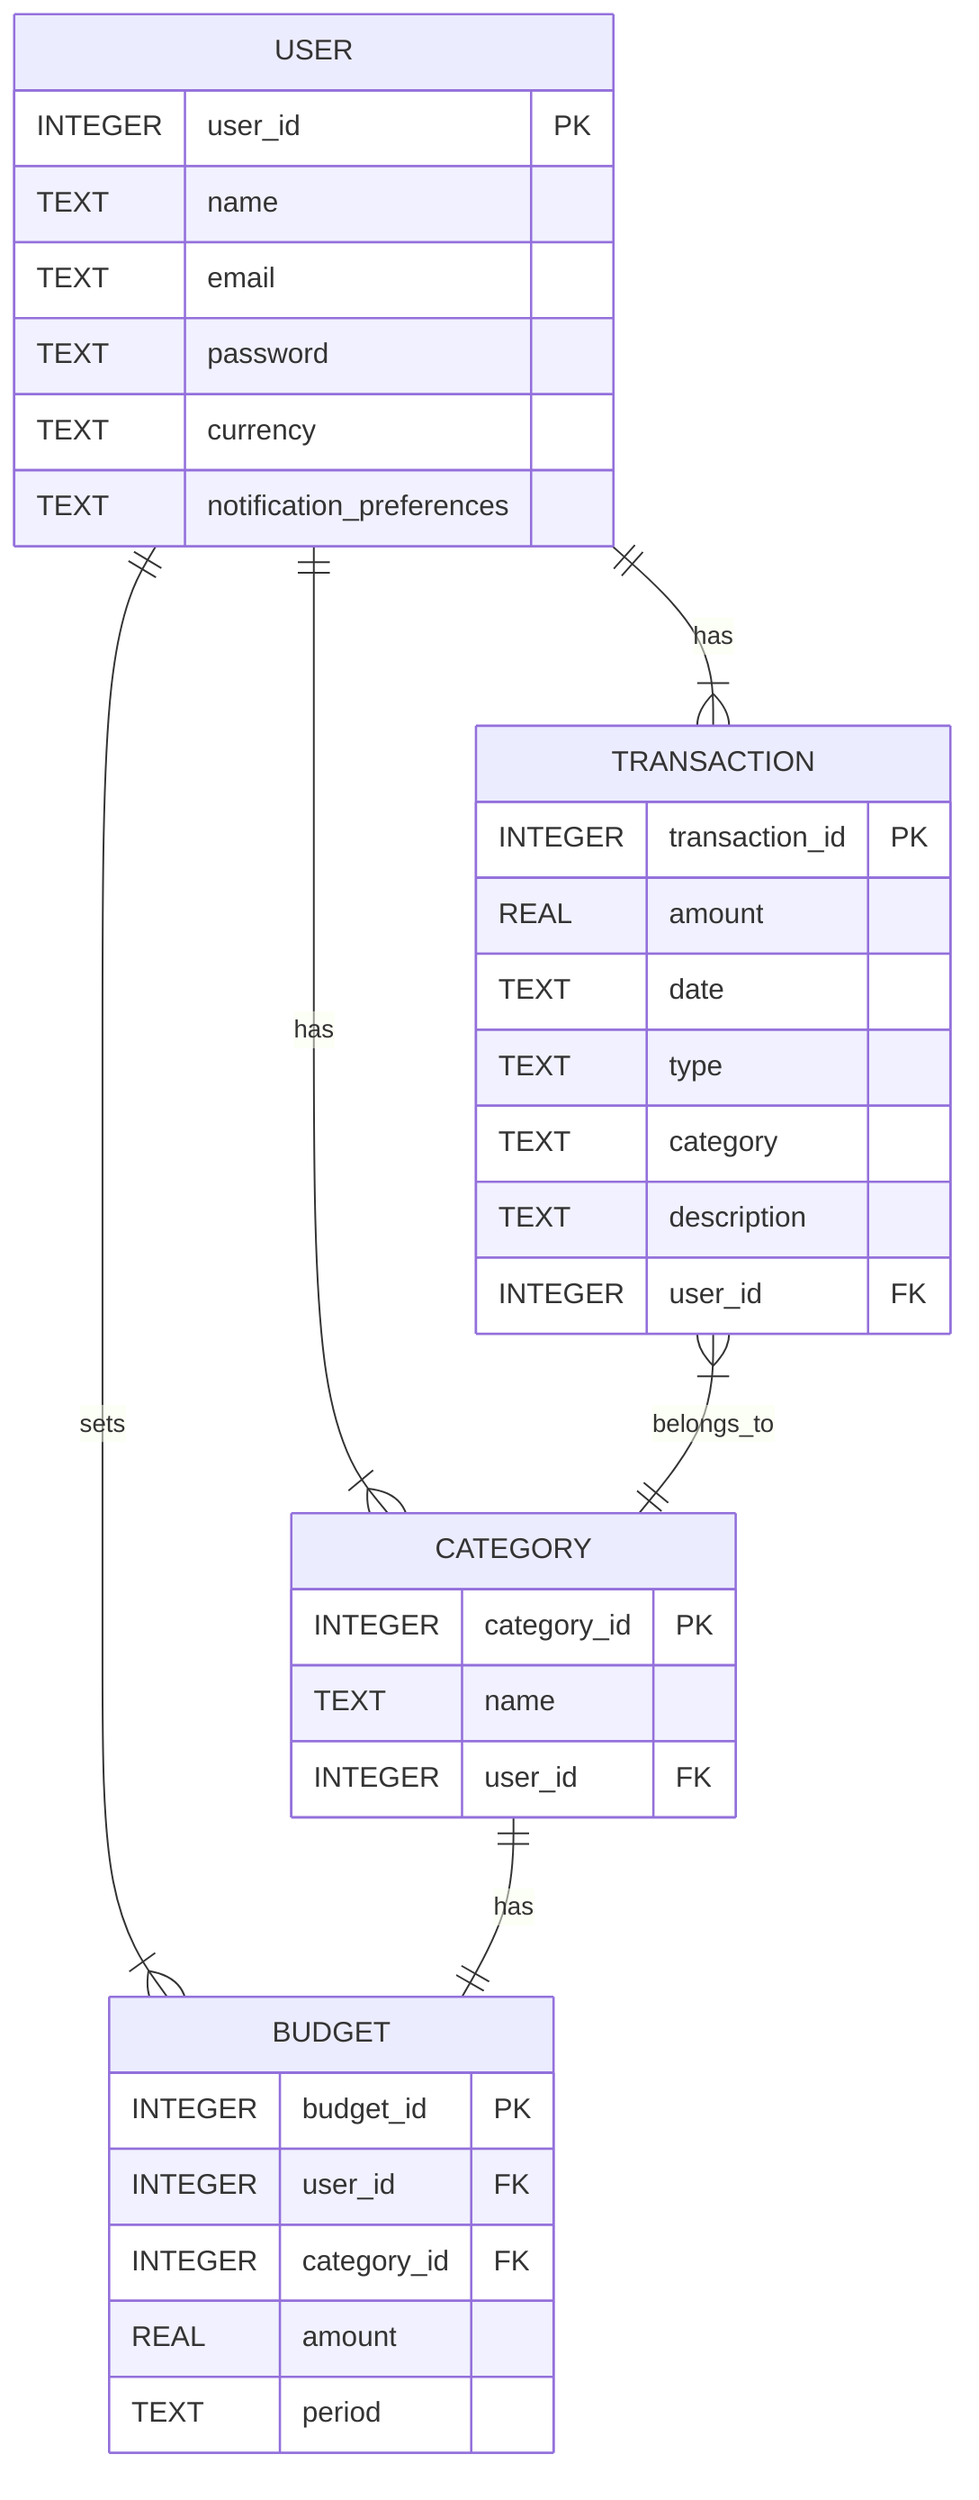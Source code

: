 erDiagram
    USER {
        INTEGER user_id PK
        TEXT name
        TEXT email
        TEXT password
        TEXT currency
        TEXT notification_preferences
    }

    TRANSACTION {
        INTEGER transaction_id PK
        REAL amount
        TEXT date
        TEXT type
        TEXT category
        TEXT description
        INTEGER user_id FK
    }

    CATEGORY {
        INTEGER category_id PK
        TEXT name
        INTEGER user_id FK
    }

    BUDGET {
        INTEGER budget_id PK
        INTEGER user_id FK
        INTEGER category_id FK
        REAL amount
        TEXT period
    }

    USER ||--|{ TRANSACTION: "has"
    USER ||--|{ CATEGORY: "has"
    USER ||--|{ BUDGET: "sets"
    TRANSACTION }|--|| CATEGORY: "belongs_to"
    CATEGORY ||--|| BUDGET: "has"